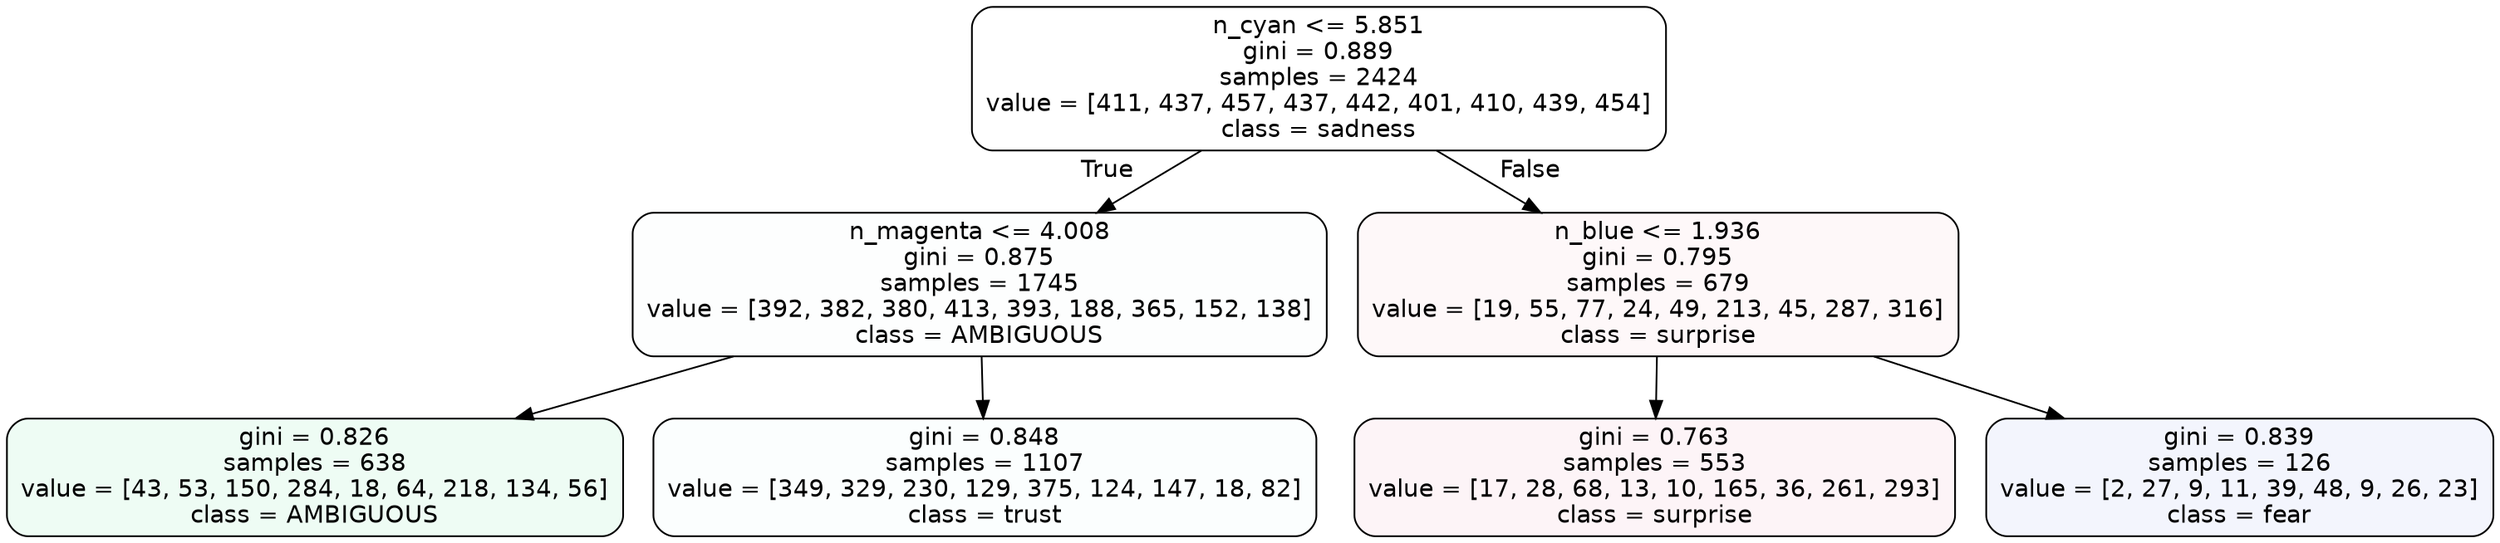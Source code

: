 digraph Tree {
node [shape=box, style="filled, rounded", color="black", fontname=helvetica] ;
edge [fontname=helvetica] ;
0 [label="n_cyan <= 5.851\ngini = 0.889\nsamples = 2424\nvalue = [411, 437, 457, 437, 442, 401, 410, 439, 454]\nclass = sadness", fillcolor="#64e53900"] ;
1 [label="n_magenta <= 4.008\ngini = 0.875\nsamples = 1745\nvalue = [392, 382, 380, 413, 393, 188, 365, 152, 138]\nclass = AMBIGUOUS", fillcolor="#39e58102"] ;
0 -> 1 [labeldistance=2.5, labelangle=45, headlabel="True"] ;
2 [label="gini = 0.826\nsamples = 638\nvalue = [43, 53, 150, 284, 18, 64, 218, 134, 56]\nclass = AMBIGUOUS", fillcolor="#39e58115"] ;
1 -> 2 ;
3 [label="gini = 0.848\nsamples = 1107\nvalue = [349, 329, 230, 129, 375, 124, 147, 18, 82]\nclass = trust", fillcolor="#39d7e505"] ;
1 -> 3 ;
4 [label="n_blue <= 1.936\ngini = 0.795\nsamples = 679\nvalue = [19, 55, 77, 24, 49, 213, 45, 287, 316]\nclass = surprise", fillcolor="#e5396409"] ;
0 -> 4 [labeldistance=2.5, labelangle=-45, headlabel="False"] ;
5 [label="gini = 0.763\nsamples = 553\nvalue = [17, 28, 68, 13, 10, 165, 36, 261, 293]\nclass = surprise", fillcolor="#e539640d"] ;
4 -> 5 ;
6 [label="gini = 0.839\nsamples = 126\nvalue = [2, 27, 9, 11, 39, 48, 9, 26, 23]\nclass = fear", fillcolor="#3964e50f"] ;
4 -> 6 ;
}